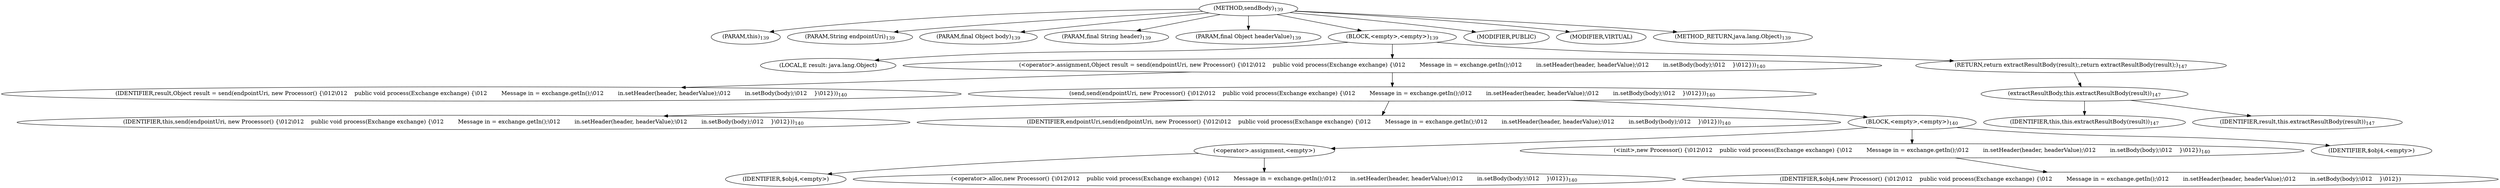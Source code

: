 digraph "sendBody" {  
"239" [label = <(METHOD,sendBody)<SUB>139</SUB>> ]
"21" [label = <(PARAM,this)<SUB>139</SUB>> ]
"240" [label = <(PARAM,String endpointUri)<SUB>139</SUB>> ]
"241" [label = <(PARAM,final Object body)<SUB>139</SUB>> ]
"242" [label = <(PARAM,final String header)<SUB>139</SUB>> ]
"243" [label = <(PARAM,final Object headerValue)<SUB>139</SUB>> ]
"244" [label = <(BLOCK,&lt;empty&gt;,&lt;empty&gt;)<SUB>139</SUB>> ]
"245" [label = <(LOCAL,E result: java.lang.Object)> ]
"246" [label = <(&lt;operator&gt;.assignment,Object result = send(endpointUri, new Processor() {\012\012    public void process(Exchange exchange) {\012        Message in = exchange.getIn();\012        in.setHeader(header, headerValue);\012        in.setBody(body);\012    }\012}))<SUB>140</SUB>> ]
"247" [label = <(IDENTIFIER,result,Object result = send(endpointUri, new Processor() {\012\012    public void process(Exchange exchange) {\012        Message in = exchange.getIn();\012        in.setHeader(header, headerValue);\012        in.setBody(body);\012    }\012}))<SUB>140</SUB>> ]
"248" [label = <(send,send(endpointUri, new Processor() {\012\012    public void process(Exchange exchange) {\012        Message in = exchange.getIn();\012        in.setHeader(header, headerValue);\012        in.setBody(body);\012    }\012}))<SUB>140</SUB>> ]
"20" [label = <(IDENTIFIER,this,send(endpointUri, new Processor() {\012\012    public void process(Exchange exchange) {\012        Message in = exchange.getIn();\012        in.setHeader(header, headerValue);\012        in.setBody(body);\012    }\012}))<SUB>140</SUB>> ]
"249" [label = <(IDENTIFIER,endpointUri,send(endpointUri, new Processor() {\012\012    public void process(Exchange exchange) {\012        Message in = exchange.getIn();\012        in.setHeader(header, headerValue);\012        in.setBody(body);\012    }\012}))<SUB>140</SUB>> ]
"250" [label = <(BLOCK,&lt;empty&gt;,&lt;empty&gt;)<SUB>140</SUB>> ]
"251" [label = <(&lt;operator&gt;.assignment,&lt;empty&gt;)> ]
"252" [label = <(IDENTIFIER,$obj4,&lt;empty&gt;)> ]
"253" [label = <(&lt;operator&gt;.alloc,new Processor() {\012\012    public void process(Exchange exchange) {\012        Message in = exchange.getIn();\012        in.setHeader(header, headerValue);\012        in.setBody(body);\012    }\012})<SUB>140</SUB>> ]
"254" [label = <(&lt;init&gt;,new Processor() {\012\012    public void process(Exchange exchange) {\012        Message in = exchange.getIn();\012        in.setHeader(header, headerValue);\012        in.setBody(body);\012    }\012})<SUB>140</SUB>> ]
"255" [label = <(IDENTIFIER,$obj4,new Processor() {\012\012    public void process(Exchange exchange) {\012        Message in = exchange.getIn();\012        in.setHeader(header, headerValue);\012        in.setBody(body);\012    }\012})> ]
"256" [label = <(IDENTIFIER,$obj4,&lt;empty&gt;)> ]
"257" [label = <(RETURN,return extractResultBody(result);,return extractResultBody(result);)<SUB>147</SUB>> ]
"258" [label = <(extractResultBody,this.extractResultBody(result))<SUB>147</SUB>> ]
"22" [label = <(IDENTIFIER,this,this.extractResultBody(result))<SUB>147</SUB>> ]
"259" [label = <(IDENTIFIER,result,this.extractResultBody(result))<SUB>147</SUB>> ]
"260" [label = <(MODIFIER,PUBLIC)> ]
"261" [label = <(MODIFIER,VIRTUAL)> ]
"262" [label = <(METHOD_RETURN,java.lang.Object)<SUB>139</SUB>> ]
  "239" -> "21" 
  "239" -> "240" 
  "239" -> "241" 
  "239" -> "242" 
  "239" -> "243" 
  "239" -> "244" 
  "239" -> "260" 
  "239" -> "261" 
  "239" -> "262" 
  "244" -> "245" 
  "244" -> "246" 
  "244" -> "257" 
  "246" -> "247" 
  "246" -> "248" 
  "248" -> "20" 
  "248" -> "249" 
  "248" -> "250" 
  "250" -> "251" 
  "250" -> "254" 
  "250" -> "256" 
  "251" -> "252" 
  "251" -> "253" 
  "254" -> "255" 
  "257" -> "258" 
  "258" -> "22" 
  "258" -> "259" 
}
